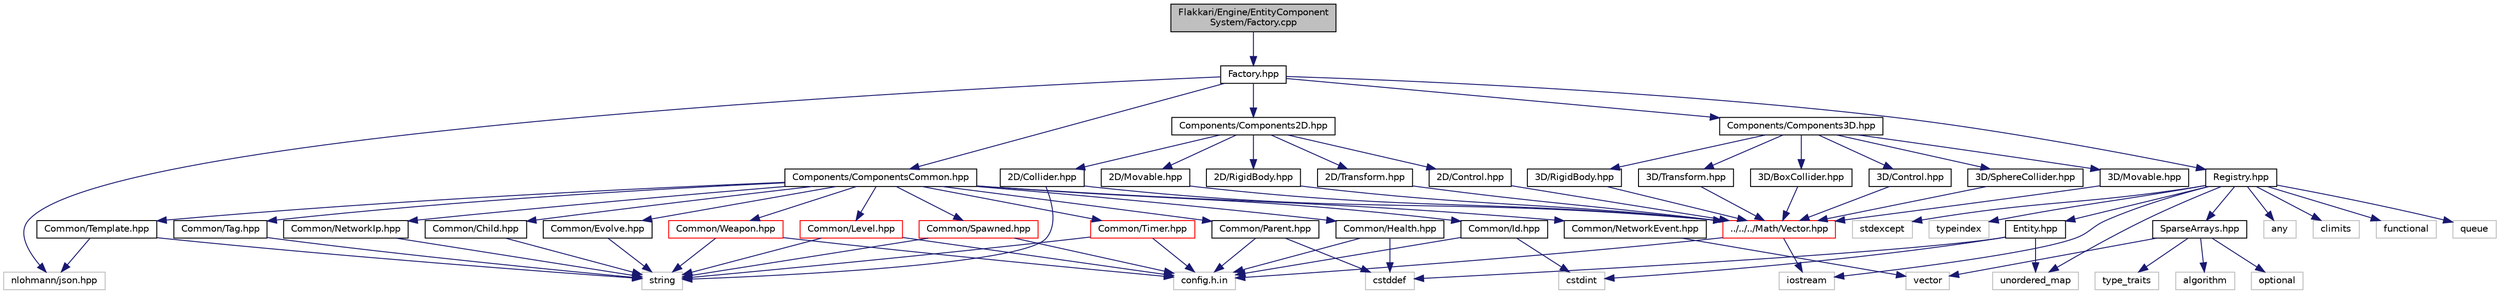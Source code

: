 digraph "Flakkari/Engine/EntityComponentSystem/Factory.cpp"
{
 // LATEX_PDF_SIZE
  edge [fontname="Helvetica",fontsize="10",labelfontname="Helvetica",labelfontsize="10"];
  node [fontname="Helvetica",fontsize="10",shape=record];
  Node1 [label="Flakkari/Engine/EntityComponent\lSystem/Factory.cpp",height=0.2,width=0.4,color="black", fillcolor="grey75", style="filled", fontcolor="black",tooltip=" "];
  Node1 -> Node2 [color="midnightblue",fontsize="10",style="solid",fontname="Helvetica"];
  Node2 [label="Factory.hpp",height=0.2,width=0.4,color="black", fillcolor="white", style="filled",URL="$d5/d03/Factory_8hpp.html",tooltip=" "];
  Node2 -> Node3 [color="midnightblue",fontsize="10",style="solid",fontname="Helvetica"];
  Node3 [label="nlohmann/json.hpp",height=0.2,width=0.4,color="grey75", fillcolor="white", style="filled",tooltip=" "];
  Node2 -> Node4 [color="midnightblue",fontsize="10",style="solid",fontname="Helvetica"];
  Node4 [label="Registry.hpp",height=0.2,width=0.4,color="black", fillcolor="white", style="filled",URL="$db/dd1/Registry_8hpp.html",tooltip=" "];
  Node4 -> Node5 [color="midnightblue",fontsize="10",style="solid",fontname="Helvetica"];
  Node5 [label="Entity.hpp",height=0.2,width=0.4,color="black", fillcolor="white", style="filled",URL="$de/da6/Entity_8hpp.html",tooltip=" "];
  Node5 -> Node6 [color="midnightblue",fontsize="10",style="solid",fontname="Helvetica"];
  Node6 [label="cstddef",height=0.2,width=0.4,color="grey75", fillcolor="white", style="filled",tooltip=" "];
  Node5 -> Node7 [color="midnightblue",fontsize="10",style="solid",fontname="Helvetica"];
  Node7 [label="cstdint",height=0.2,width=0.4,color="grey75", fillcolor="white", style="filled",tooltip=" "];
  Node5 -> Node8 [color="midnightblue",fontsize="10",style="solid",fontname="Helvetica"];
  Node8 [label="unordered_map",height=0.2,width=0.4,color="grey75", fillcolor="white", style="filled",tooltip=" "];
  Node4 -> Node9 [color="midnightblue",fontsize="10",style="solid",fontname="Helvetica"];
  Node9 [label="SparseArrays.hpp",height=0.2,width=0.4,color="black", fillcolor="white", style="filled",URL="$df/db3/SparseArrays_8hpp.html",tooltip=" "];
  Node9 -> Node10 [color="midnightblue",fontsize="10",style="solid",fontname="Helvetica"];
  Node10 [label="algorithm",height=0.2,width=0.4,color="grey75", fillcolor="white", style="filled",tooltip=" "];
  Node9 -> Node11 [color="midnightblue",fontsize="10",style="solid",fontname="Helvetica"];
  Node11 [label="optional",height=0.2,width=0.4,color="grey75", fillcolor="white", style="filled",tooltip=" "];
  Node9 -> Node12 [color="midnightblue",fontsize="10",style="solid",fontname="Helvetica"];
  Node12 [label="type_traits",height=0.2,width=0.4,color="grey75", fillcolor="white", style="filled",tooltip=" "];
  Node9 -> Node13 [color="midnightblue",fontsize="10",style="solid",fontname="Helvetica"];
  Node13 [label="vector",height=0.2,width=0.4,color="grey75", fillcolor="white", style="filled",tooltip=" "];
  Node4 -> Node14 [color="midnightblue",fontsize="10",style="solid",fontname="Helvetica"];
  Node14 [label="any",height=0.2,width=0.4,color="grey75", fillcolor="white", style="filled",tooltip=" "];
  Node4 -> Node15 [color="midnightblue",fontsize="10",style="solid",fontname="Helvetica"];
  Node15 [label="climits",height=0.2,width=0.4,color="grey75", fillcolor="white", style="filled",tooltip=" "];
  Node4 -> Node16 [color="midnightblue",fontsize="10",style="solid",fontname="Helvetica"];
  Node16 [label="functional",height=0.2,width=0.4,color="grey75", fillcolor="white", style="filled",tooltip=" "];
  Node4 -> Node17 [color="midnightblue",fontsize="10",style="solid",fontname="Helvetica"];
  Node17 [label="iostream",height=0.2,width=0.4,color="grey75", fillcolor="white", style="filled",tooltip=" "];
  Node4 -> Node18 [color="midnightblue",fontsize="10",style="solid",fontname="Helvetica"];
  Node18 [label="queue",height=0.2,width=0.4,color="grey75", fillcolor="white", style="filled",tooltip=" "];
  Node4 -> Node19 [color="midnightblue",fontsize="10",style="solid",fontname="Helvetica"];
  Node19 [label="stdexcept",height=0.2,width=0.4,color="grey75", fillcolor="white", style="filled",tooltip=" "];
  Node4 -> Node20 [color="midnightblue",fontsize="10",style="solid",fontname="Helvetica"];
  Node20 [label="typeindex",height=0.2,width=0.4,color="grey75", fillcolor="white", style="filled",tooltip=" "];
  Node4 -> Node8 [color="midnightblue",fontsize="10",style="solid",fontname="Helvetica"];
  Node2 -> Node21 [color="midnightblue",fontsize="10",style="solid",fontname="Helvetica"];
  Node21 [label="Components/Components2D.hpp",height=0.2,width=0.4,color="black", fillcolor="white", style="filled",URL="$d0/d43/Components2D_8hpp.html",tooltip=" "];
  Node21 -> Node22 [color="midnightblue",fontsize="10",style="solid",fontname="Helvetica"];
  Node22 [label="2D/Collider.hpp",height=0.2,width=0.4,color="black", fillcolor="white", style="filled",URL="$dd/d5f/Collider_8hpp.html",tooltip=" "];
  Node22 -> Node23 [color="midnightblue",fontsize="10",style="solid",fontname="Helvetica"];
  Node23 [label="../../../Math/Vector.hpp",height=0.2,width=0.4,color="red", fillcolor="white", style="filled",URL="$de/dd9/Vector_8hpp.html",tooltip=" "];
  Node23 -> Node17 [color="midnightblue",fontsize="10",style="solid",fontname="Helvetica"];
  Node23 -> Node25 [color="midnightblue",fontsize="10",style="solid",fontname="Helvetica"];
  Node25 [label="config.h.in",height=0.2,width=0.4,color="grey75", fillcolor="white", style="filled",tooltip=" "];
  Node22 -> Node26 [color="midnightblue",fontsize="10",style="solid",fontname="Helvetica"];
  Node26 [label="string",height=0.2,width=0.4,color="grey75", fillcolor="white", style="filled",tooltip=" "];
  Node21 -> Node27 [color="midnightblue",fontsize="10",style="solid",fontname="Helvetica"];
  Node27 [label="2D/Control.hpp",height=0.2,width=0.4,color="black", fillcolor="white", style="filled",URL="$d5/d59/2D_2Control_8hpp.html",tooltip=" "];
  Node27 -> Node23 [color="midnightblue",fontsize="10",style="solid",fontname="Helvetica"];
  Node21 -> Node28 [color="midnightblue",fontsize="10",style="solid",fontname="Helvetica"];
  Node28 [label="2D/Movable.hpp",height=0.2,width=0.4,color="black", fillcolor="white", style="filled",URL="$d6/d02/2D_2Movable_8hpp.html",tooltip=" "];
  Node28 -> Node23 [color="midnightblue",fontsize="10",style="solid",fontname="Helvetica"];
  Node21 -> Node29 [color="midnightblue",fontsize="10",style="solid",fontname="Helvetica"];
  Node29 [label="2D/RigidBody.hpp",height=0.2,width=0.4,color="black", fillcolor="white", style="filled",URL="$d9/df7/2D_2RigidBody_8hpp.html",tooltip=" "];
  Node29 -> Node23 [color="midnightblue",fontsize="10",style="solid",fontname="Helvetica"];
  Node21 -> Node30 [color="midnightblue",fontsize="10",style="solid",fontname="Helvetica"];
  Node30 [label="2D/Transform.hpp",height=0.2,width=0.4,color="black", fillcolor="white", style="filled",URL="$d2/db8/2D_2Transform_8hpp.html",tooltip=" "];
  Node30 -> Node23 [color="midnightblue",fontsize="10",style="solid",fontname="Helvetica"];
  Node2 -> Node31 [color="midnightblue",fontsize="10",style="solid",fontname="Helvetica"];
  Node31 [label="Components/Components3D.hpp",height=0.2,width=0.4,color="black", fillcolor="white", style="filled",URL="$df/d72/Components3D_8hpp.html",tooltip=" "];
  Node31 -> Node32 [color="midnightblue",fontsize="10",style="solid",fontname="Helvetica"];
  Node32 [label="3D/BoxCollider.hpp",height=0.2,width=0.4,color="black", fillcolor="white", style="filled",URL="$d2/df3/BoxCollider_8hpp.html",tooltip=" "];
  Node32 -> Node23 [color="midnightblue",fontsize="10",style="solid",fontname="Helvetica"];
  Node31 -> Node33 [color="midnightblue",fontsize="10",style="solid",fontname="Helvetica"];
  Node33 [label="3D/Control.hpp",height=0.2,width=0.4,color="black", fillcolor="white", style="filled",URL="$d2/d89/3D_2Control_8hpp.html",tooltip=" "];
  Node33 -> Node23 [color="midnightblue",fontsize="10",style="solid",fontname="Helvetica"];
  Node31 -> Node34 [color="midnightblue",fontsize="10",style="solid",fontname="Helvetica"];
  Node34 [label="3D/Movable.hpp",height=0.2,width=0.4,color="black", fillcolor="white", style="filled",URL="$d6/d80/3D_2Movable_8hpp.html",tooltip=" "];
  Node34 -> Node23 [color="midnightblue",fontsize="10",style="solid",fontname="Helvetica"];
  Node31 -> Node35 [color="midnightblue",fontsize="10",style="solid",fontname="Helvetica"];
  Node35 [label="3D/RigidBody.hpp",height=0.2,width=0.4,color="black", fillcolor="white", style="filled",URL="$d9/d45/3D_2RigidBody_8hpp.html",tooltip=" "];
  Node35 -> Node23 [color="midnightblue",fontsize="10",style="solid",fontname="Helvetica"];
  Node31 -> Node36 [color="midnightblue",fontsize="10",style="solid",fontname="Helvetica"];
  Node36 [label="3D/SphereCollider.hpp",height=0.2,width=0.4,color="black", fillcolor="white", style="filled",URL="$d5/dd5/SphereCollider_8hpp.html",tooltip=" "];
  Node36 -> Node23 [color="midnightblue",fontsize="10",style="solid",fontname="Helvetica"];
  Node31 -> Node37 [color="midnightblue",fontsize="10",style="solid",fontname="Helvetica"];
  Node37 [label="3D/Transform.hpp",height=0.2,width=0.4,color="black", fillcolor="white", style="filled",URL="$dc/d08/3D_2Transform_8hpp.html",tooltip=" "];
  Node37 -> Node23 [color="midnightblue",fontsize="10",style="solid",fontname="Helvetica"];
  Node2 -> Node38 [color="midnightblue",fontsize="10",style="solid",fontname="Helvetica"];
  Node38 [label="Components/ComponentsCommon.hpp",height=0.2,width=0.4,color="black", fillcolor="white", style="filled",URL="$d1/d37/ComponentsCommon_8hpp.html",tooltip=" "];
  Node38 -> Node39 [color="midnightblue",fontsize="10",style="solid",fontname="Helvetica"];
  Node39 [label="Common/Child.hpp",height=0.2,width=0.4,color="black", fillcolor="white", style="filled",URL="$d5/d4f/Child_8hpp.html",tooltip=" "];
  Node39 -> Node26 [color="midnightblue",fontsize="10",style="solid",fontname="Helvetica"];
  Node38 -> Node40 [color="midnightblue",fontsize="10",style="solid",fontname="Helvetica"];
  Node40 [label="Common/Evolve.hpp",height=0.2,width=0.4,color="black", fillcolor="white", style="filled",URL="$de/dc0/Evolve_8hpp.html",tooltip=" "];
  Node40 -> Node26 [color="midnightblue",fontsize="10",style="solid",fontname="Helvetica"];
  Node38 -> Node41 [color="midnightblue",fontsize="10",style="solid",fontname="Helvetica"];
  Node41 [label="Common/Health.hpp",height=0.2,width=0.4,color="black", fillcolor="white", style="filled",URL="$d6/d38/Health_8hpp.html",tooltip=" "];
  Node41 -> Node6 [color="midnightblue",fontsize="10",style="solid",fontname="Helvetica"];
  Node41 -> Node25 [color="midnightblue",fontsize="10",style="solid",fontname="Helvetica"];
  Node38 -> Node42 [color="midnightblue",fontsize="10",style="solid",fontname="Helvetica"];
  Node42 [label="Common/Id.hpp",height=0.2,width=0.4,color="black", fillcolor="white", style="filled",URL="$d0/dbe/Id_8hpp.html",tooltip=" "];
  Node42 -> Node7 [color="midnightblue",fontsize="10",style="solid",fontname="Helvetica"];
  Node42 -> Node25 [color="midnightblue",fontsize="10",style="solid",fontname="Helvetica"];
  Node38 -> Node43 [color="midnightblue",fontsize="10",style="solid",fontname="Helvetica"];
  Node43 [label="Common/Level.hpp",height=0.2,width=0.4,color="red", fillcolor="white", style="filled",URL="$da/d93/Level_8hpp.html",tooltip=" "];
  Node43 -> Node26 [color="midnightblue",fontsize="10",style="solid",fontname="Helvetica"];
  Node43 -> Node25 [color="midnightblue",fontsize="10",style="solid",fontname="Helvetica"];
  Node38 -> Node45 [color="midnightblue",fontsize="10",style="solid",fontname="Helvetica"];
  Node45 [label="Common/Parent.hpp",height=0.2,width=0.4,color="black", fillcolor="white", style="filled",URL="$db/d14/Parent_8hpp.html",tooltip=" "];
  Node45 -> Node6 [color="midnightblue",fontsize="10",style="solid",fontname="Helvetica"];
  Node45 -> Node25 [color="midnightblue",fontsize="10",style="solid",fontname="Helvetica"];
  Node38 -> Node46 [color="midnightblue",fontsize="10",style="solid",fontname="Helvetica"];
  Node46 [label="Common/Spawned.hpp",height=0.2,width=0.4,color="red", fillcolor="white", style="filled",URL="$d8/dca/Spawned_8hpp.html",tooltip=" "];
  Node46 -> Node26 [color="midnightblue",fontsize="10",style="solid",fontname="Helvetica"];
  Node46 -> Node25 [color="midnightblue",fontsize="10",style="solid",fontname="Helvetica"];
  Node38 -> Node47 [color="midnightblue",fontsize="10",style="solid",fontname="Helvetica"];
  Node47 [label="Common/Tag.hpp",height=0.2,width=0.4,color="black", fillcolor="white", style="filled",URL="$d0/d5a/Tag_8hpp.html",tooltip=" "];
  Node47 -> Node26 [color="midnightblue",fontsize="10",style="solid",fontname="Helvetica"];
  Node38 -> Node48 [color="midnightblue",fontsize="10",style="solid",fontname="Helvetica"];
  Node48 [label="Common/Template.hpp",height=0.2,width=0.4,color="black", fillcolor="white", style="filled",URL="$df/da8/Template_8hpp.html",tooltip=" "];
  Node48 -> Node3 [color="midnightblue",fontsize="10",style="solid",fontname="Helvetica"];
  Node48 -> Node26 [color="midnightblue",fontsize="10",style="solid",fontname="Helvetica"];
  Node38 -> Node49 [color="midnightblue",fontsize="10",style="solid",fontname="Helvetica"];
  Node49 [label="Common/Timer.hpp",height=0.2,width=0.4,color="red", fillcolor="white", style="filled",URL="$d8/dbf/Timer_8hpp.html",tooltip=" "];
  Node49 -> Node26 [color="midnightblue",fontsize="10",style="solid",fontname="Helvetica"];
  Node49 -> Node25 [color="midnightblue",fontsize="10",style="solid",fontname="Helvetica"];
  Node38 -> Node51 [color="midnightblue",fontsize="10",style="solid",fontname="Helvetica"];
  Node51 [label="Common/Weapon.hpp",height=0.2,width=0.4,color="red", fillcolor="white", style="filled",URL="$dd/d7d/Weapon_8hpp.html",tooltip=" "];
  Node51 -> Node26 [color="midnightblue",fontsize="10",style="solid",fontname="Helvetica"];
  Node51 -> Node25 [color="midnightblue",fontsize="10",style="solid",fontname="Helvetica"];
  Node38 -> Node52 [color="midnightblue",fontsize="10",style="solid",fontname="Helvetica"];
  Node52 [label="Common/NetworkEvent.hpp",height=0.2,width=0.4,color="black", fillcolor="white", style="filled",URL="$da/daf/NetworkEvent_8hpp.html",tooltip=" "];
  Node52 -> Node13 [color="midnightblue",fontsize="10",style="solid",fontname="Helvetica"];
  Node38 -> Node53 [color="midnightblue",fontsize="10",style="solid",fontname="Helvetica"];
  Node53 [label="Common/NetworkIp.hpp",height=0.2,width=0.4,color="black", fillcolor="white", style="filled",URL="$d6/d65/NetworkIp_8hpp.html",tooltip=" "];
  Node53 -> Node26 [color="midnightblue",fontsize="10",style="solid",fontname="Helvetica"];
}
